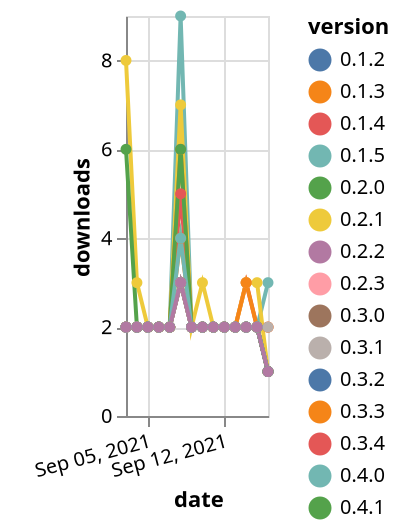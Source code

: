 {"$schema": "https://vega.github.io/schema/vega-lite/v5.json", "description": "A simple bar chart with embedded data.", "data": {"values": [{"date": "2021-09-03", "total": 630, "delta": 2, "version": "0.3.4"}, {"date": "2021-09-04", "total": 632, "delta": 2, "version": "0.3.4"}, {"date": "2021-09-05", "total": 634, "delta": 2, "version": "0.3.4"}, {"date": "2021-09-06", "total": 636, "delta": 2, "version": "0.3.4"}, {"date": "2021-09-07", "total": 638, "delta": 2, "version": "0.3.4"}, {"date": "2021-09-08", "total": 643, "delta": 5, "version": "0.3.4"}, {"date": "2021-09-09", "total": 645, "delta": 2, "version": "0.3.4"}, {"date": "2021-09-10", "total": 647, "delta": 2, "version": "0.3.4"}, {"date": "2021-09-11", "total": 649, "delta": 2, "version": "0.3.4"}, {"date": "2021-09-12", "total": 651, "delta": 2, "version": "0.3.4"}, {"date": "2021-09-13", "total": 653, "delta": 2, "version": "0.3.4"}, {"date": "2021-09-14", "total": 656, "delta": 3, "version": "0.3.4"}, {"date": "2021-09-15", "total": 658, "delta": 2, "version": "0.3.4"}, {"date": "2021-09-16", "total": 660, "delta": 2, "version": "0.3.4"}, {"date": "2021-09-03", "total": 1317, "delta": 2, "version": "0.2.0"}, {"date": "2021-09-04", "total": 1319, "delta": 2, "version": "0.2.0"}, {"date": "2021-09-05", "total": 1321, "delta": 2, "version": "0.2.0"}, {"date": "2021-09-06", "total": 1323, "delta": 2, "version": "0.2.0"}, {"date": "2021-09-07", "total": 1325, "delta": 2, "version": "0.2.0"}, {"date": "2021-09-08", "total": 1328, "delta": 3, "version": "0.2.0"}, {"date": "2021-09-09", "total": 1330, "delta": 2, "version": "0.2.0"}, {"date": "2021-09-10", "total": 1332, "delta": 2, "version": "0.2.0"}, {"date": "2021-09-11", "total": 1334, "delta": 2, "version": "0.2.0"}, {"date": "2021-09-12", "total": 1336, "delta": 2, "version": "0.2.0"}, {"date": "2021-09-13", "total": 1338, "delta": 2, "version": "0.2.0"}, {"date": "2021-09-14", "total": 1340, "delta": 2, "version": "0.2.0"}, {"date": "2021-09-15", "total": 1342, "delta": 2, "version": "0.2.0"}, {"date": "2021-09-16", "total": 1343, "delta": 1, "version": "0.2.0"}, {"date": "2021-09-03", "total": 1720, "delta": 2, "version": "0.1.3"}, {"date": "2021-09-04", "total": 1722, "delta": 2, "version": "0.1.3"}, {"date": "2021-09-05", "total": 1724, "delta": 2, "version": "0.1.3"}, {"date": "2021-09-06", "total": 1726, "delta": 2, "version": "0.1.3"}, {"date": "2021-09-07", "total": 1728, "delta": 2, "version": "0.1.3"}, {"date": "2021-09-08", "total": 1732, "delta": 4, "version": "0.1.3"}, {"date": "2021-09-09", "total": 1734, "delta": 2, "version": "0.1.3"}, {"date": "2021-09-10", "total": 1736, "delta": 2, "version": "0.1.3"}, {"date": "2021-09-11", "total": 1738, "delta": 2, "version": "0.1.3"}, {"date": "2021-09-12", "total": 1740, "delta": 2, "version": "0.1.3"}, {"date": "2021-09-13", "total": 1742, "delta": 2, "version": "0.1.3"}, {"date": "2021-09-14", "total": 1744, "delta": 2, "version": "0.1.3"}, {"date": "2021-09-15", "total": 1746, "delta": 2, "version": "0.1.3"}, {"date": "2021-09-16", "total": 1747, "delta": 1, "version": "0.1.3"}, {"date": "2021-09-03", "total": 649, "delta": 2, "version": "0.4.0"}, {"date": "2021-09-04", "total": 651, "delta": 2, "version": "0.4.0"}, {"date": "2021-09-05", "total": 653, "delta": 2, "version": "0.4.0"}, {"date": "2021-09-06", "total": 655, "delta": 2, "version": "0.4.0"}, {"date": "2021-09-07", "total": 657, "delta": 2, "version": "0.4.0"}, {"date": "2021-09-08", "total": 666, "delta": 9, "version": "0.4.0"}, {"date": "2021-09-09", "total": 668, "delta": 2, "version": "0.4.0"}, {"date": "2021-09-10", "total": 670, "delta": 2, "version": "0.4.0"}, {"date": "2021-09-11", "total": 672, "delta": 2, "version": "0.4.0"}, {"date": "2021-09-12", "total": 674, "delta": 2, "version": "0.4.0"}, {"date": "2021-09-13", "total": 676, "delta": 2, "version": "0.4.0"}, {"date": "2021-09-14", "total": 678, "delta": 2, "version": "0.4.0"}, {"date": "2021-09-15", "total": 680, "delta": 2, "version": "0.4.0"}, {"date": "2021-09-16", "total": 683, "delta": 3, "version": "0.4.0"}, {"date": "2021-09-03", "total": 960, "delta": 2, "version": "0.2.3"}, {"date": "2021-09-04", "total": 962, "delta": 2, "version": "0.2.3"}, {"date": "2021-09-05", "total": 964, "delta": 2, "version": "0.2.3"}, {"date": "2021-09-06", "total": 966, "delta": 2, "version": "0.2.3"}, {"date": "2021-09-07", "total": 968, "delta": 2, "version": "0.2.3"}, {"date": "2021-09-08", "total": 971, "delta": 3, "version": "0.2.3"}, {"date": "2021-09-09", "total": 973, "delta": 2, "version": "0.2.3"}, {"date": "2021-09-10", "total": 975, "delta": 2, "version": "0.2.3"}, {"date": "2021-09-11", "total": 977, "delta": 2, "version": "0.2.3"}, {"date": "2021-09-12", "total": 979, "delta": 2, "version": "0.2.3"}, {"date": "2021-09-13", "total": 981, "delta": 2, "version": "0.2.3"}, {"date": "2021-09-14", "total": 983, "delta": 2, "version": "0.2.3"}, {"date": "2021-09-15", "total": 985, "delta": 2, "version": "0.2.3"}, {"date": "2021-09-16", "total": 986, "delta": 1, "version": "0.2.3"}, {"date": "2021-09-03", "total": 1897, "delta": 2, "version": "0.1.2"}, {"date": "2021-09-04", "total": 1899, "delta": 2, "version": "0.1.2"}, {"date": "2021-09-05", "total": 1901, "delta": 2, "version": "0.1.2"}, {"date": "2021-09-06", "total": 1903, "delta": 2, "version": "0.1.2"}, {"date": "2021-09-07", "total": 1905, "delta": 2, "version": "0.1.2"}, {"date": "2021-09-08", "total": 1908, "delta": 3, "version": "0.1.2"}, {"date": "2021-09-09", "total": 1910, "delta": 2, "version": "0.1.2"}, {"date": "2021-09-10", "total": 1912, "delta": 2, "version": "0.1.2"}, {"date": "2021-09-11", "total": 1914, "delta": 2, "version": "0.1.2"}, {"date": "2021-09-12", "total": 1916, "delta": 2, "version": "0.1.2"}, {"date": "2021-09-13", "total": 1918, "delta": 2, "version": "0.1.2"}, {"date": "2021-09-14", "total": 1920, "delta": 2, "version": "0.1.2"}, {"date": "2021-09-15", "total": 1922, "delta": 2, "version": "0.1.2"}, {"date": "2021-09-16", "total": 1923, "delta": 1, "version": "0.1.2"}, {"date": "2021-09-03", "total": 1118, "delta": 2, "version": "0.2.1"}, {"date": "2021-09-04", "total": 1120, "delta": 2, "version": "0.2.1"}, {"date": "2021-09-05", "total": 1122, "delta": 2, "version": "0.2.1"}, {"date": "2021-09-06", "total": 1124, "delta": 2, "version": "0.2.1"}, {"date": "2021-09-07", "total": 1126, "delta": 2, "version": "0.2.1"}, {"date": "2021-09-08", "total": 1129, "delta": 3, "version": "0.2.1"}, {"date": "2021-09-09", "total": 1131, "delta": 2, "version": "0.2.1"}, {"date": "2021-09-10", "total": 1133, "delta": 2, "version": "0.2.1"}, {"date": "2021-09-11", "total": 1135, "delta": 2, "version": "0.2.1"}, {"date": "2021-09-12", "total": 1137, "delta": 2, "version": "0.2.1"}, {"date": "2021-09-13", "total": 1139, "delta": 2, "version": "0.2.1"}, {"date": "2021-09-14", "total": 1141, "delta": 2, "version": "0.2.1"}, {"date": "2021-09-15", "total": 1143, "delta": 2, "version": "0.2.1"}, {"date": "2021-09-16", "total": 1144, "delta": 1, "version": "0.2.1"}, {"date": "2021-09-03", "total": 1562, "delta": 2, "version": "0.1.4"}, {"date": "2021-09-04", "total": 1564, "delta": 2, "version": "0.1.4"}, {"date": "2021-09-05", "total": 1566, "delta": 2, "version": "0.1.4"}, {"date": "2021-09-06", "total": 1568, "delta": 2, "version": "0.1.4"}, {"date": "2021-09-07", "total": 1570, "delta": 2, "version": "0.1.4"}, {"date": "2021-09-08", "total": 1573, "delta": 3, "version": "0.1.4"}, {"date": "2021-09-09", "total": 1575, "delta": 2, "version": "0.1.4"}, {"date": "2021-09-10", "total": 1577, "delta": 2, "version": "0.1.4"}, {"date": "2021-09-11", "total": 1579, "delta": 2, "version": "0.1.4"}, {"date": "2021-09-12", "total": 1581, "delta": 2, "version": "0.1.4"}, {"date": "2021-09-13", "total": 1583, "delta": 2, "version": "0.1.4"}, {"date": "2021-09-14", "total": 1585, "delta": 2, "version": "0.1.4"}, {"date": "2021-09-15", "total": 1587, "delta": 2, "version": "0.1.4"}, {"date": "2021-09-16", "total": 1588, "delta": 1, "version": "0.1.4"}, {"date": "2021-09-03", "total": 71, "delta": 8, "version": "1.0.0"}, {"date": "2021-09-04", "total": 74, "delta": 3, "version": "1.0.0"}, {"date": "2021-09-05", "total": 76, "delta": 2, "version": "1.0.0"}, {"date": "2021-09-06", "total": 78, "delta": 2, "version": "1.0.0"}, {"date": "2021-09-07", "total": 80, "delta": 2, "version": "1.0.0"}, {"date": "2021-09-08", "total": 87, "delta": 7, "version": "1.0.0"}, {"date": "2021-09-09", "total": 89, "delta": 2, "version": "1.0.0"}, {"date": "2021-09-10", "total": 92, "delta": 3, "version": "1.0.0"}, {"date": "2021-09-11", "total": 94, "delta": 2, "version": "1.0.0"}, {"date": "2021-09-12", "total": 96, "delta": 2, "version": "1.0.0"}, {"date": "2021-09-13", "total": 98, "delta": 2, "version": "1.0.0"}, {"date": "2021-09-14", "total": 101, "delta": 3, "version": "1.0.0"}, {"date": "2021-09-15", "total": 104, "delta": 3, "version": "1.0.0"}, {"date": "2021-09-16", "total": 105, "delta": 1, "version": "1.0.0"}, {"date": "2021-09-03", "total": 734, "delta": 2, "version": "0.3.3"}, {"date": "2021-09-04", "total": 736, "delta": 2, "version": "0.3.3"}, {"date": "2021-09-05", "total": 738, "delta": 2, "version": "0.3.3"}, {"date": "2021-09-06", "total": 740, "delta": 2, "version": "0.3.3"}, {"date": "2021-09-07", "total": 742, "delta": 2, "version": "0.3.3"}, {"date": "2021-09-08", "total": 748, "delta": 6, "version": "0.3.3"}, {"date": "2021-09-09", "total": 750, "delta": 2, "version": "0.3.3"}, {"date": "2021-09-10", "total": 752, "delta": 2, "version": "0.3.3"}, {"date": "2021-09-11", "total": 754, "delta": 2, "version": "0.3.3"}, {"date": "2021-09-12", "total": 756, "delta": 2, "version": "0.3.3"}, {"date": "2021-09-13", "total": 758, "delta": 2, "version": "0.3.3"}, {"date": "2021-09-14", "total": 761, "delta": 3, "version": "0.3.3"}, {"date": "2021-09-15", "total": 763, "delta": 2, "version": "0.3.3"}, {"date": "2021-09-16", "total": 765, "delta": 2, "version": "0.3.3"}, {"date": "2021-09-03", "total": 676, "delta": 2, "version": "0.3.2"}, {"date": "2021-09-04", "total": 678, "delta": 2, "version": "0.3.2"}, {"date": "2021-09-05", "total": 680, "delta": 2, "version": "0.3.2"}, {"date": "2021-09-06", "total": 682, "delta": 2, "version": "0.3.2"}, {"date": "2021-09-07", "total": 684, "delta": 2, "version": "0.3.2"}, {"date": "2021-09-08", "total": 687, "delta": 3, "version": "0.3.2"}, {"date": "2021-09-09", "total": 689, "delta": 2, "version": "0.3.2"}, {"date": "2021-09-10", "total": 691, "delta": 2, "version": "0.3.2"}, {"date": "2021-09-11", "total": 693, "delta": 2, "version": "0.3.2"}, {"date": "2021-09-12", "total": 695, "delta": 2, "version": "0.3.2"}, {"date": "2021-09-13", "total": 697, "delta": 2, "version": "0.3.2"}, {"date": "2021-09-14", "total": 699, "delta": 2, "version": "0.3.2"}, {"date": "2021-09-15", "total": 701, "delta": 2, "version": "0.3.2"}, {"date": "2021-09-16", "total": 702, "delta": 1, "version": "0.3.2"}, {"date": "2021-09-03", "total": 721, "delta": 2, "version": "0.3.0"}, {"date": "2021-09-04", "total": 723, "delta": 2, "version": "0.3.0"}, {"date": "2021-09-05", "total": 725, "delta": 2, "version": "0.3.0"}, {"date": "2021-09-06", "total": 727, "delta": 2, "version": "0.3.0"}, {"date": "2021-09-07", "total": 729, "delta": 2, "version": "0.3.0"}, {"date": "2021-09-08", "total": 732, "delta": 3, "version": "0.3.0"}, {"date": "2021-09-09", "total": 734, "delta": 2, "version": "0.3.0"}, {"date": "2021-09-10", "total": 736, "delta": 2, "version": "0.3.0"}, {"date": "2021-09-11", "total": 738, "delta": 2, "version": "0.3.0"}, {"date": "2021-09-12", "total": 740, "delta": 2, "version": "0.3.0"}, {"date": "2021-09-13", "total": 742, "delta": 2, "version": "0.3.0"}, {"date": "2021-09-14", "total": 744, "delta": 2, "version": "0.3.0"}, {"date": "2021-09-15", "total": 746, "delta": 2, "version": "0.3.0"}, {"date": "2021-09-16", "total": 747, "delta": 1, "version": "0.3.0"}, {"date": "2021-09-03", "total": 208, "delta": 6, "version": "0.4.1"}, {"date": "2021-09-04", "total": 210, "delta": 2, "version": "0.4.1"}, {"date": "2021-09-05", "total": 212, "delta": 2, "version": "0.4.1"}, {"date": "2021-09-06", "total": 214, "delta": 2, "version": "0.4.1"}, {"date": "2021-09-07", "total": 216, "delta": 2, "version": "0.4.1"}, {"date": "2021-09-08", "total": 222, "delta": 6, "version": "0.4.1"}, {"date": "2021-09-09", "total": 224, "delta": 2, "version": "0.4.1"}, {"date": "2021-09-10", "total": 226, "delta": 2, "version": "0.4.1"}, {"date": "2021-09-11", "total": 228, "delta": 2, "version": "0.4.1"}, {"date": "2021-09-12", "total": 230, "delta": 2, "version": "0.4.1"}, {"date": "2021-09-13", "total": 232, "delta": 2, "version": "0.4.1"}, {"date": "2021-09-14", "total": 234, "delta": 2, "version": "0.4.1"}, {"date": "2021-09-15", "total": 236, "delta": 2, "version": "0.4.1"}, {"date": "2021-09-16", "total": 237, "delta": 1, "version": "0.4.1"}, {"date": "2021-09-03", "total": 711, "delta": 2, "version": "0.3.1"}, {"date": "2021-09-04", "total": 713, "delta": 2, "version": "0.3.1"}, {"date": "2021-09-05", "total": 715, "delta": 2, "version": "0.3.1"}, {"date": "2021-09-06", "total": 717, "delta": 2, "version": "0.3.1"}, {"date": "2021-09-07", "total": 719, "delta": 2, "version": "0.3.1"}, {"date": "2021-09-08", "total": 722, "delta": 3, "version": "0.3.1"}, {"date": "2021-09-09", "total": 724, "delta": 2, "version": "0.3.1"}, {"date": "2021-09-10", "total": 726, "delta": 2, "version": "0.3.1"}, {"date": "2021-09-11", "total": 728, "delta": 2, "version": "0.3.1"}, {"date": "2021-09-12", "total": 730, "delta": 2, "version": "0.3.1"}, {"date": "2021-09-13", "total": 732, "delta": 2, "version": "0.3.1"}, {"date": "2021-09-14", "total": 734, "delta": 2, "version": "0.3.1"}, {"date": "2021-09-15", "total": 736, "delta": 2, "version": "0.3.1"}, {"date": "2021-09-16", "total": 738, "delta": 2, "version": "0.3.1"}, {"date": "2021-09-03", "total": 1459, "delta": 2, "version": "0.1.5"}, {"date": "2021-09-04", "total": 1461, "delta": 2, "version": "0.1.5"}, {"date": "2021-09-05", "total": 1463, "delta": 2, "version": "0.1.5"}, {"date": "2021-09-06", "total": 1465, "delta": 2, "version": "0.1.5"}, {"date": "2021-09-07", "total": 1467, "delta": 2, "version": "0.1.5"}, {"date": "2021-09-08", "total": 1471, "delta": 4, "version": "0.1.5"}, {"date": "2021-09-09", "total": 1473, "delta": 2, "version": "0.1.5"}, {"date": "2021-09-10", "total": 1475, "delta": 2, "version": "0.1.5"}, {"date": "2021-09-11", "total": 1477, "delta": 2, "version": "0.1.5"}, {"date": "2021-09-12", "total": 1479, "delta": 2, "version": "0.1.5"}, {"date": "2021-09-13", "total": 1481, "delta": 2, "version": "0.1.5"}, {"date": "2021-09-14", "total": 1483, "delta": 2, "version": "0.1.5"}, {"date": "2021-09-15", "total": 1485, "delta": 2, "version": "0.1.5"}, {"date": "2021-09-16", "total": 1486, "delta": 1, "version": "0.1.5"}, {"date": "2021-09-03", "total": 1020, "delta": 2, "version": "0.2.2"}, {"date": "2021-09-04", "total": 1022, "delta": 2, "version": "0.2.2"}, {"date": "2021-09-05", "total": 1024, "delta": 2, "version": "0.2.2"}, {"date": "2021-09-06", "total": 1026, "delta": 2, "version": "0.2.2"}, {"date": "2021-09-07", "total": 1028, "delta": 2, "version": "0.2.2"}, {"date": "2021-09-08", "total": 1031, "delta": 3, "version": "0.2.2"}, {"date": "2021-09-09", "total": 1033, "delta": 2, "version": "0.2.2"}, {"date": "2021-09-10", "total": 1035, "delta": 2, "version": "0.2.2"}, {"date": "2021-09-11", "total": 1037, "delta": 2, "version": "0.2.2"}, {"date": "2021-09-12", "total": 1039, "delta": 2, "version": "0.2.2"}, {"date": "2021-09-13", "total": 1041, "delta": 2, "version": "0.2.2"}, {"date": "2021-09-14", "total": 1043, "delta": 2, "version": "0.2.2"}, {"date": "2021-09-15", "total": 1045, "delta": 2, "version": "0.2.2"}, {"date": "2021-09-16", "total": 1046, "delta": 1, "version": "0.2.2"}]}, "width": "container", "mark": {"type": "line", "point": {"filled": true}}, "encoding": {"x": {"field": "date", "type": "temporal", "timeUnit": "yearmonthdate", "title": "date", "axis": {"labelAngle": -15}}, "y": {"field": "delta", "type": "quantitative", "title": "downloads"}, "color": {"field": "version", "type": "nominal"}, "tooltip": {"field": "delta"}}}